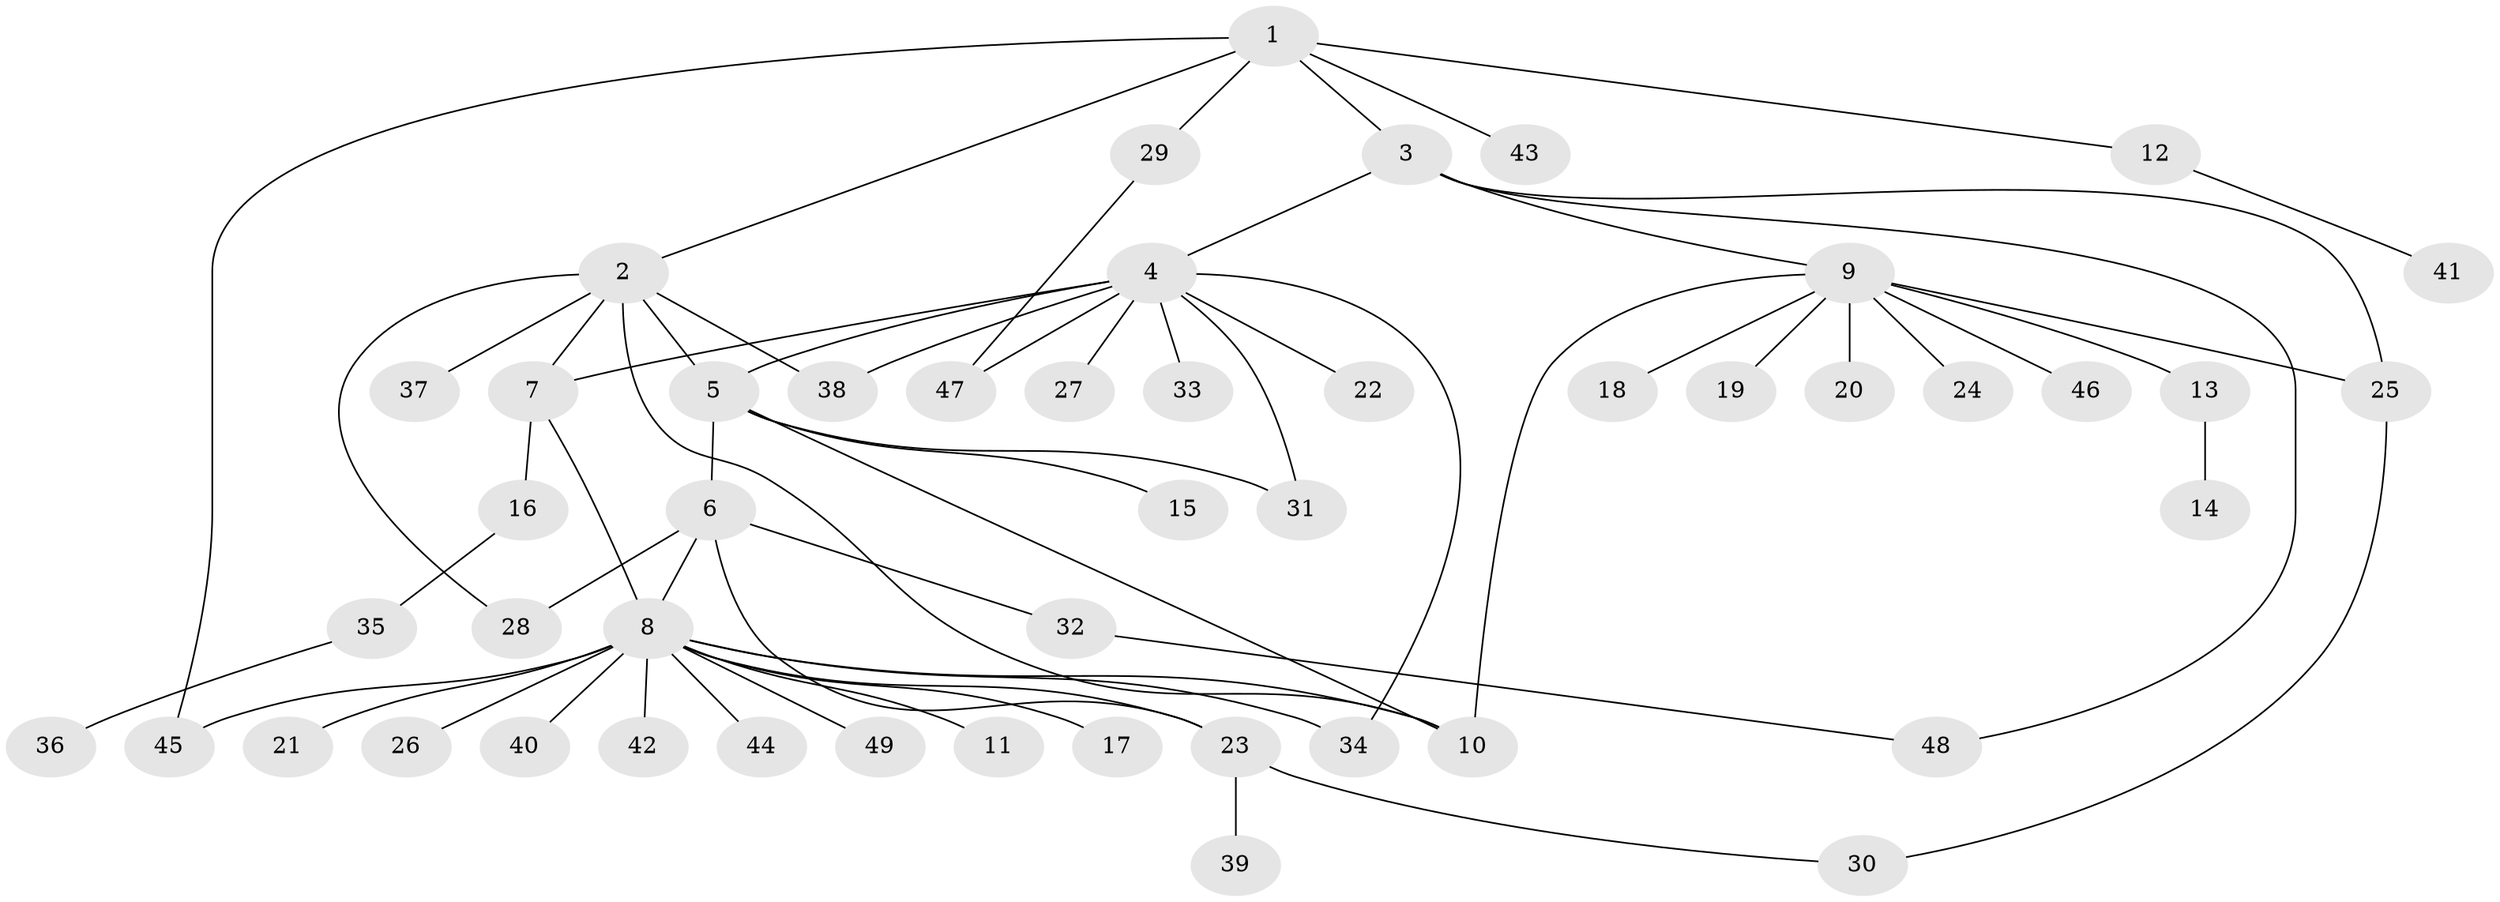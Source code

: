 // Generated by graph-tools (version 1.1) at 2025/50/03/09/25 03:50:38]
// undirected, 49 vertices, 64 edges
graph export_dot {
graph [start="1"]
  node [color=gray90,style=filled];
  1;
  2;
  3;
  4;
  5;
  6;
  7;
  8;
  9;
  10;
  11;
  12;
  13;
  14;
  15;
  16;
  17;
  18;
  19;
  20;
  21;
  22;
  23;
  24;
  25;
  26;
  27;
  28;
  29;
  30;
  31;
  32;
  33;
  34;
  35;
  36;
  37;
  38;
  39;
  40;
  41;
  42;
  43;
  44;
  45;
  46;
  47;
  48;
  49;
  1 -- 2;
  1 -- 3;
  1 -- 12;
  1 -- 29;
  1 -- 43;
  1 -- 45;
  2 -- 5;
  2 -- 7;
  2 -- 10;
  2 -- 28;
  2 -- 37;
  2 -- 38;
  3 -- 4;
  3 -- 9;
  3 -- 25;
  3 -- 48;
  4 -- 5;
  4 -- 7;
  4 -- 22;
  4 -- 27;
  4 -- 31;
  4 -- 33;
  4 -- 34;
  4 -- 38;
  4 -- 47;
  5 -- 6;
  5 -- 10;
  5 -- 15;
  5 -- 31;
  6 -- 8;
  6 -- 23;
  6 -- 28;
  6 -- 32;
  7 -- 8;
  7 -- 16;
  8 -- 10;
  8 -- 11;
  8 -- 17;
  8 -- 21;
  8 -- 23;
  8 -- 26;
  8 -- 34;
  8 -- 40;
  8 -- 42;
  8 -- 44;
  8 -- 45;
  8 -- 49;
  9 -- 10;
  9 -- 13;
  9 -- 18;
  9 -- 19;
  9 -- 20;
  9 -- 24;
  9 -- 25;
  9 -- 46;
  12 -- 41;
  13 -- 14;
  16 -- 35;
  23 -- 30;
  23 -- 39;
  25 -- 30;
  29 -- 47;
  32 -- 48;
  35 -- 36;
}
